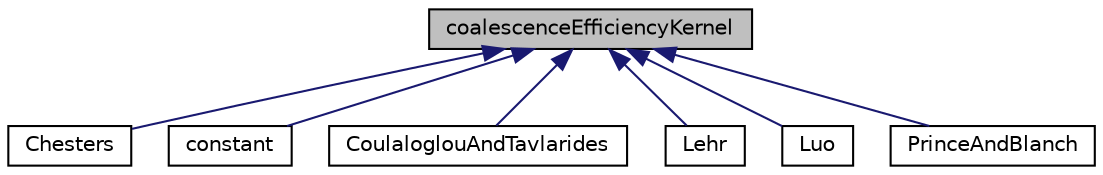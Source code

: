digraph "coalescenceEfficiencyKernel"
{
  bgcolor="transparent";
  edge [fontname="Helvetica",fontsize="10",labelfontname="Helvetica",labelfontsize="10"];
  node [fontname="Helvetica",fontsize="10",shape=record];
  Node0 [label="coalescenceEfficiencyKernel",height=0.2,width=0.4,color="black", fillcolor="grey75", style="filled", fontcolor="black"];
  Node0 -> Node1 [dir="back",color="midnightblue",fontsize="10",style="solid",fontname="Helvetica"];
  Node1 [label="Chesters",height=0.2,width=0.4,color="black",URL="$a02372.html"];
  Node0 -> Node2 [dir="back",color="midnightblue",fontsize="10",style="solid",fontname="Helvetica"];
  Node2 [label="constant",height=0.2,width=0.4,color="black",URL="$a02380.html"];
  Node0 -> Node3 [dir="back",color="midnightblue",fontsize="10",style="solid",fontname="Helvetica"];
  Node3 [label="CoulaloglouAndTavlarides",height=0.2,width=0.4,color="black",URL="$a02384.html"];
  Node0 -> Node4 [dir="back",color="midnightblue",fontsize="10",style="solid",fontname="Helvetica"];
  Node4 [label="Lehr",height=0.2,width=0.4,color="black",URL="$a02388.html",tooltip="Coalesence efficiency based on film drainage and rupture times. "];
  Node0 -> Node5 [dir="back",color="midnightblue",fontsize="10",style="solid",fontname="Helvetica"];
  Node5 [label="Luo",height=0.2,width=0.4,color="black",URL="$a02392.html"];
  Node0 -> Node6 [dir="back",color="midnightblue",fontsize="10",style="solid",fontname="Helvetica"];
  Node6 [label="PrinceAndBlanch",height=0.2,width=0.4,color="black",URL="$a02396.html",tooltip="Coalesence efficiency based on film drainage and rupture times. "];
}
